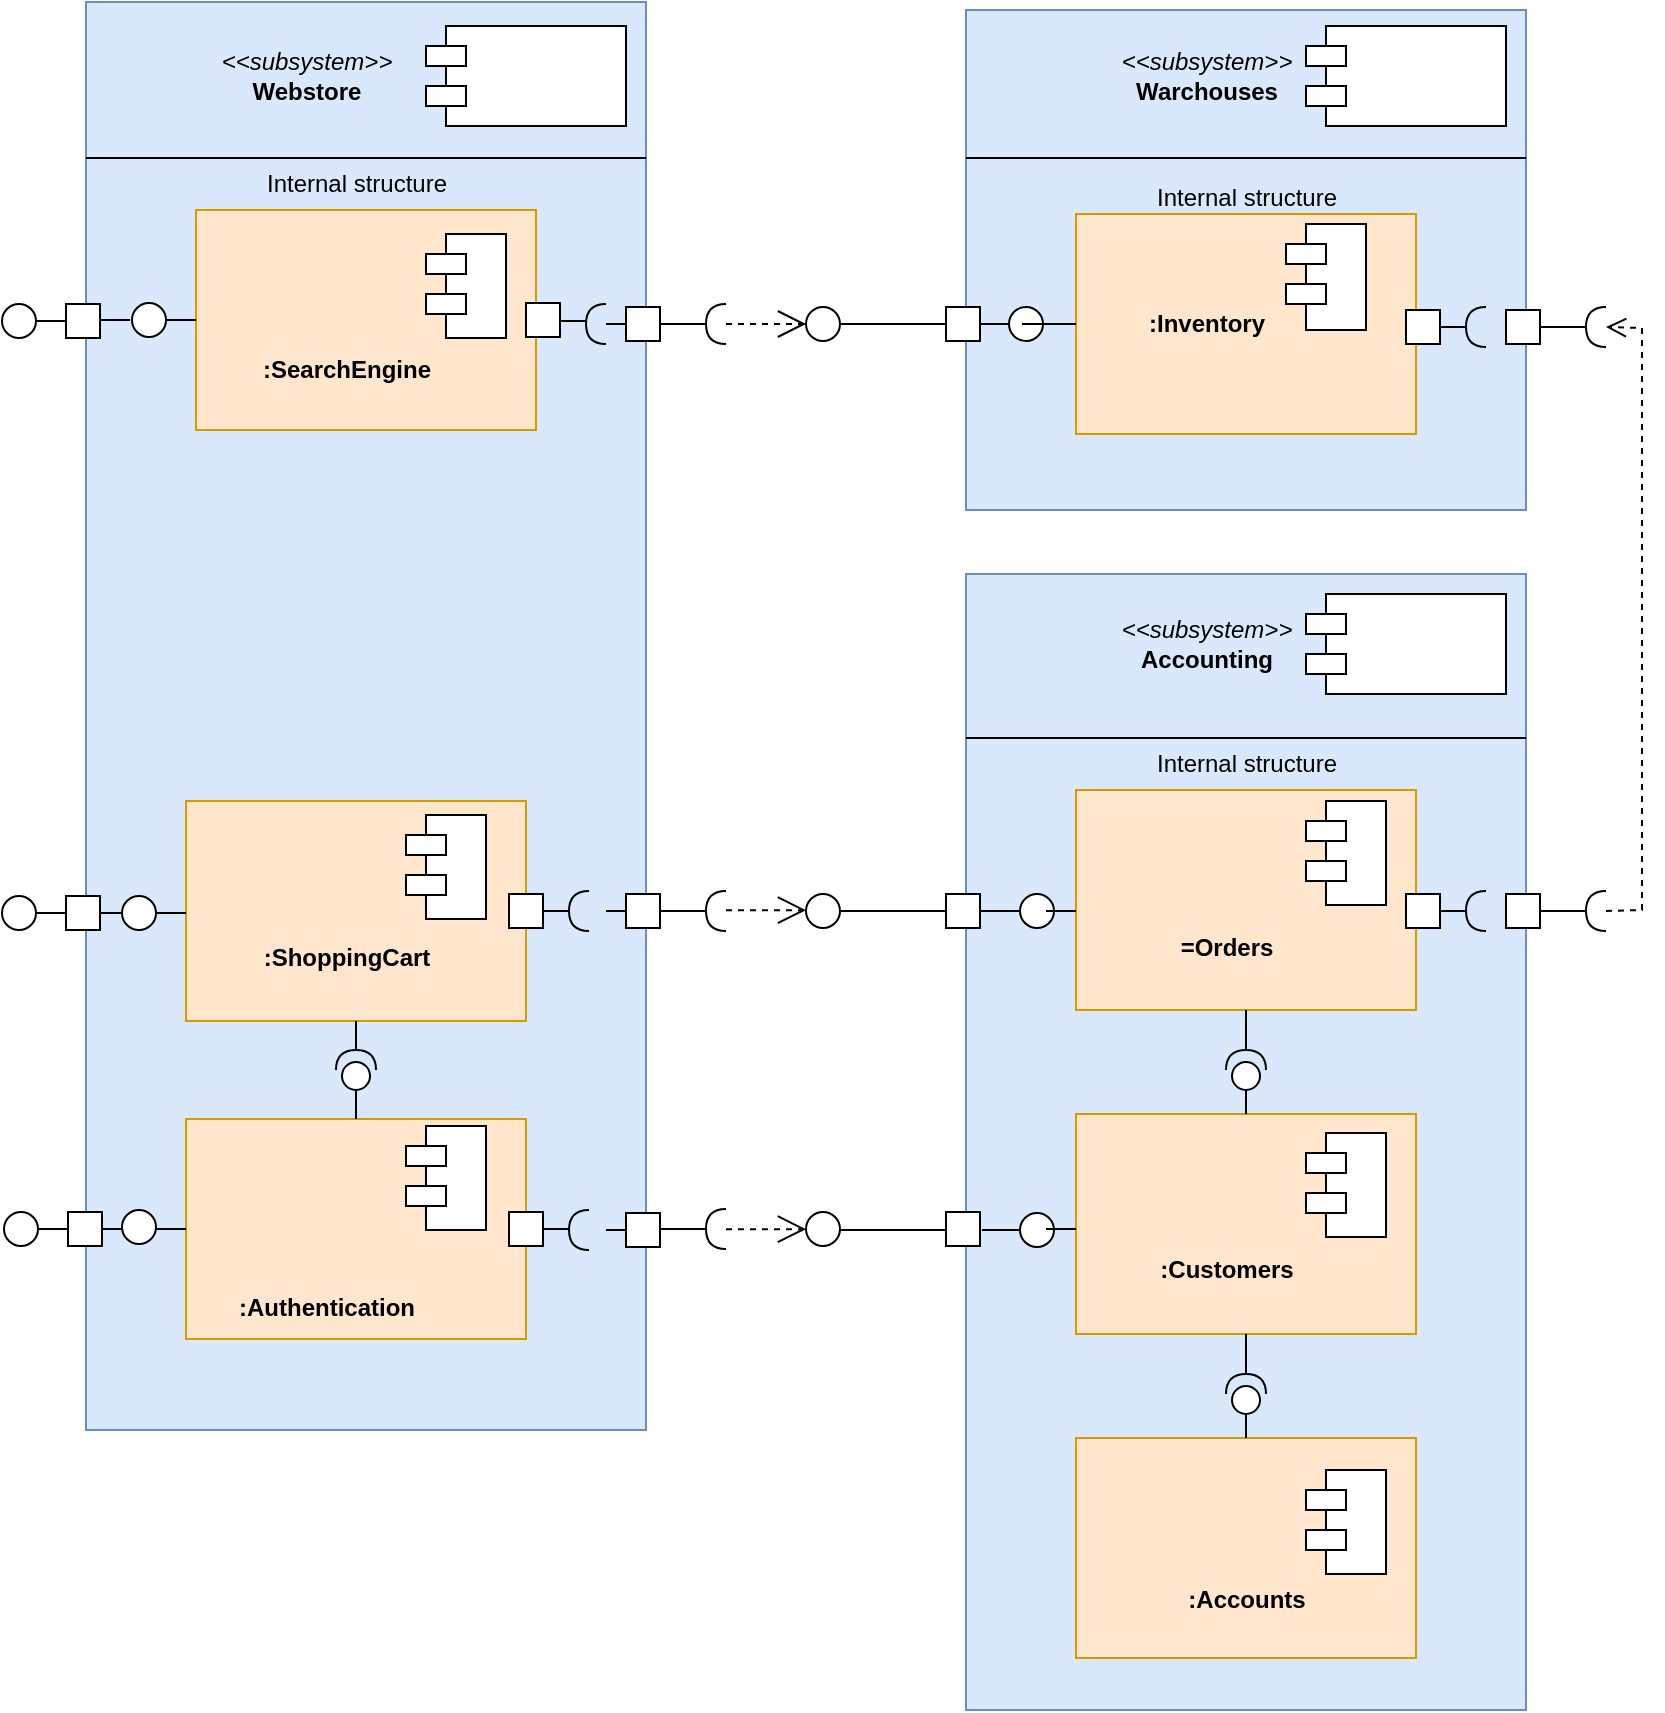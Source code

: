<mxfile version="26.0.2">
  <diagram id="C5RBs43oDa-KdzZeNtuy" name="Page-1">
    <mxGraphModel dx="926" dy="533" grid="1" gridSize="10" guides="1" tooltips="1" connect="1" arrows="1" fold="1" page="1" pageScale="1" pageWidth="827" pageHeight="1169" math="0" shadow="0">
      <root>
        <mxCell id="WIyWlLk6GJQsqaUBKTNV-0" />
        <mxCell id="WIyWlLk6GJQsqaUBKTNV-1" parent="WIyWlLk6GJQsqaUBKTNV-0" />
        <mxCell id="UpRyoZh2Ys5VnTggwkEB-32" value="" style="html=1;whiteSpace=wrap;fillColor=#dae8fc;strokeColor=#6c8ebf;" vertex="1" parent="WIyWlLk6GJQsqaUBKTNV-1">
          <mxGeometry x="42" width="280" height="714" as="geometry" />
        </mxCell>
        <mxCell id="UpRyoZh2Ys5VnTggwkEB-48" value="&lt;i style=&quot;font-weight: 400; text-wrap-mode: wrap;&quot;&gt;&amp;lt;&amp;lt;subsystem&amp;gt;&amp;gt;&lt;/i&gt;&lt;br style=&quot;font-weight: 400; text-wrap-mode: wrap;&quot;&gt;&lt;b style=&quot;text-wrap-mode: wrap;&quot;&gt;Webstore&lt;/b&gt;" style="text;align=center;fontStyle=1;verticalAlign=middle;spacingLeft=3;spacingRight=3;strokeColor=none;rotatable=0;points=[[0,0.5],[1,0.5]];portConstraint=eastwest;html=1;" vertex="1" parent="WIyWlLk6GJQsqaUBKTNV-1">
          <mxGeometry x="112" y="24" width="80" height="26" as="geometry" />
        </mxCell>
        <mxCell id="UpRyoZh2Ys5VnTggwkEB-49" value="" style="shape=module;align=left;spacingLeft=20;align=center;verticalAlign=top;whiteSpace=wrap;html=1;" vertex="1" parent="WIyWlLk6GJQsqaUBKTNV-1">
          <mxGeometry x="212" y="12" width="100" height="50" as="geometry" />
        </mxCell>
        <mxCell id="UpRyoZh2Ys5VnTggwkEB-50" value="" style="html=1;whiteSpace=wrap;fillColor=#dae8fc;strokeColor=#6c8ebf;" vertex="1" parent="WIyWlLk6GJQsqaUBKTNV-1">
          <mxGeometry x="482" y="4" width="280" height="250" as="geometry" />
        </mxCell>
        <mxCell id="UpRyoZh2Ys5VnTggwkEB-51" value="&lt;i style=&quot;font-weight: 400; text-wrap-mode: wrap;&quot;&gt;&amp;lt;&amp;lt;subsystem&amp;gt;&amp;gt;&lt;/i&gt;&lt;br style=&quot;font-weight: 400; text-wrap-mode: wrap;&quot;&gt;&lt;b style=&quot;text-wrap-mode: wrap;&quot;&gt;W&lt;/b&gt;&lt;span style=&quot;text-wrap-mode: wrap;&quot;&gt;archouses&lt;/span&gt;" style="text;align=center;fontStyle=1;verticalAlign=middle;spacingLeft=3;spacingRight=3;strokeColor=none;rotatable=0;points=[[0,0.5],[1,0.5]];portConstraint=eastwest;html=1;" vertex="1" parent="WIyWlLk6GJQsqaUBKTNV-1">
          <mxGeometry x="562" y="24" width="80" height="26" as="geometry" />
        </mxCell>
        <mxCell id="UpRyoZh2Ys5VnTggwkEB-52" value="" style="shape=module;align=left;spacingLeft=20;align=center;verticalAlign=top;whiteSpace=wrap;html=1;" vertex="1" parent="WIyWlLk6GJQsqaUBKTNV-1">
          <mxGeometry x="652" y="12" width="100" height="50" as="geometry" />
        </mxCell>
        <mxCell id="UpRyoZh2Ys5VnTggwkEB-54" value="" style="html=1;whiteSpace=wrap;fillColor=#ffe6cc;strokeColor=#d79b00;" vertex="1" parent="WIyWlLk6GJQsqaUBKTNV-1">
          <mxGeometry x="537" y="106" width="170" height="110" as="geometry" />
        </mxCell>
        <mxCell id="UpRyoZh2Ys5VnTggwkEB-55" value="&lt;span style=&quot;text-wrap-mode: wrap;&quot;&gt;:Inventory&lt;/span&gt;" style="text;align=center;fontStyle=1;verticalAlign=middle;spacingLeft=3;spacingRight=3;strokeColor=none;rotatable=0;points=[[0,0.5],[1,0.5]];portConstraint=eastwest;html=1;" vertex="1" parent="WIyWlLk6GJQsqaUBKTNV-1">
          <mxGeometry x="562" y="148" width="80" height="26" as="geometry" />
        </mxCell>
        <mxCell id="UpRyoZh2Ys5VnTggwkEB-56" value="" style="shape=module;align=left;spacingLeft=20;align=center;verticalAlign=top;whiteSpace=wrap;html=1;" vertex="1" parent="WIyWlLk6GJQsqaUBKTNV-1">
          <mxGeometry x="642" y="111" width="40" height="53" as="geometry" />
        </mxCell>
        <mxCell id="UpRyoZh2Ys5VnTggwkEB-57" value="" style="html=1;whiteSpace=wrap;fillColor=#dae8fc;strokeColor=#6c8ebf;" vertex="1" parent="WIyWlLk6GJQsqaUBKTNV-1">
          <mxGeometry x="482" y="286" width="280" height="568" as="geometry" />
        </mxCell>
        <mxCell id="UpRyoZh2Ys5VnTggwkEB-58" value="&lt;i style=&quot;font-weight: 400; text-wrap-mode: wrap;&quot;&gt;&amp;lt;&amp;lt;subsystem&amp;gt;&amp;gt;&lt;/i&gt;&lt;br style=&quot;font-weight: 400; text-wrap-mode: wrap;&quot;&gt;&lt;span style=&quot;text-wrap-mode: wrap;&quot;&gt;Accounting&lt;/span&gt;" style="text;align=center;fontStyle=1;verticalAlign=middle;spacingLeft=3;spacingRight=3;strokeColor=none;rotatable=0;points=[[0,0.5],[1,0.5]];portConstraint=eastwest;html=1;" vertex="1" parent="WIyWlLk6GJQsqaUBKTNV-1">
          <mxGeometry x="562" y="308" width="80" height="26" as="geometry" />
        </mxCell>
        <mxCell id="UpRyoZh2Ys5VnTggwkEB-59" value="" style="shape=module;align=left;spacingLeft=20;align=center;verticalAlign=top;whiteSpace=wrap;html=1;" vertex="1" parent="WIyWlLk6GJQsqaUBKTNV-1">
          <mxGeometry x="652" y="296" width="100" height="50" as="geometry" />
        </mxCell>
        <mxCell id="UpRyoZh2Ys5VnTggwkEB-60" value="" style="html=1;whiteSpace=wrap;fillColor=#ffe6cc;strokeColor=#d79b00;" vertex="1" parent="WIyWlLk6GJQsqaUBKTNV-1">
          <mxGeometry x="537" y="394" width="170" height="110" as="geometry" />
        </mxCell>
        <mxCell id="UpRyoZh2Ys5VnTggwkEB-61" value="&lt;span style=&quot;text-wrap-mode: wrap;&quot;&gt;=Orders&lt;/span&gt;" style="text;align=center;fontStyle=1;verticalAlign=middle;spacingLeft=3;spacingRight=3;strokeColor=none;rotatable=0;points=[[0,0.5],[1,0.5]];portConstraint=eastwest;html=1;" vertex="1" parent="WIyWlLk6GJQsqaUBKTNV-1">
          <mxGeometry x="572" y="459.5" width="80" height="26" as="geometry" />
        </mxCell>
        <mxCell id="UpRyoZh2Ys5VnTggwkEB-62" value="" style="shape=module;align=left;spacingLeft=20;align=center;verticalAlign=top;whiteSpace=wrap;html=1;" vertex="1" parent="WIyWlLk6GJQsqaUBKTNV-1">
          <mxGeometry x="652" y="399.5" width="40" height="52" as="geometry" />
        </mxCell>
        <mxCell id="UpRyoZh2Ys5VnTggwkEB-64" value="" style="html=1;whiteSpace=wrap;fillColor=#ffe6cc;strokeColor=#d79b00;" vertex="1" parent="WIyWlLk6GJQsqaUBKTNV-1">
          <mxGeometry x="537" y="556" width="170" height="110" as="geometry" />
        </mxCell>
        <mxCell id="UpRyoZh2Ys5VnTggwkEB-65" value="" style="shape=module;align=left;spacingLeft=20;align=center;verticalAlign=top;whiteSpace=wrap;html=1;" vertex="1" parent="WIyWlLk6GJQsqaUBKTNV-1">
          <mxGeometry x="652" y="565.5" width="40" height="52" as="geometry" />
        </mxCell>
        <mxCell id="UpRyoZh2Ys5VnTggwkEB-66" value="&lt;span style=&quot;text-wrap-mode: wrap;&quot;&gt;:Customers&lt;/span&gt;" style="text;align=center;fontStyle=1;verticalAlign=middle;spacingLeft=3;spacingRight=3;strokeColor=none;rotatable=0;points=[[0,0.5],[1,0.5]];portConstraint=eastwest;html=1;" vertex="1" parent="WIyWlLk6GJQsqaUBKTNV-1">
          <mxGeometry x="572" y="621" width="80" height="26" as="geometry" />
        </mxCell>
        <mxCell id="UpRyoZh2Ys5VnTggwkEB-67" value="" style="html=1;whiteSpace=wrap;fillColor=#ffe6cc;strokeColor=#d79b00;" vertex="1" parent="WIyWlLk6GJQsqaUBKTNV-1">
          <mxGeometry x="537" y="718" width="170" height="110" as="geometry" />
        </mxCell>
        <mxCell id="UpRyoZh2Ys5VnTggwkEB-68" value="" style="shape=module;align=left;spacingLeft=20;align=center;verticalAlign=top;whiteSpace=wrap;html=1;" vertex="1" parent="WIyWlLk6GJQsqaUBKTNV-1">
          <mxGeometry x="652" y="734" width="40" height="52" as="geometry" />
        </mxCell>
        <mxCell id="UpRyoZh2Ys5VnTggwkEB-69" value="&lt;span style=&quot;text-wrap-mode: wrap;&quot;&gt;:Accounts&lt;/span&gt;" style="text;align=center;fontStyle=1;verticalAlign=middle;spacingLeft=3;spacingRight=3;strokeColor=none;rotatable=0;points=[[0,0.5],[1,0.5]];portConstraint=eastwest;html=1;" vertex="1" parent="WIyWlLk6GJQsqaUBKTNV-1">
          <mxGeometry x="582" y="786" width="80" height="26" as="geometry" />
        </mxCell>
        <mxCell id="UpRyoZh2Ys5VnTggwkEB-70" value="" style="html=1;whiteSpace=wrap;fillColor=#ffe6cc;strokeColor=#d79b00;" vertex="1" parent="WIyWlLk6GJQsqaUBKTNV-1">
          <mxGeometry x="97" y="104" width="170" height="110" as="geometry" />
        </mxCell>
        <mxCell id="UpRyoZh2Ys5VnTggwkEB-71" value="" style="shape=module;align=left;spacingLeft=20;align=center;verticalAlign=top;whiteSpace=wrap;html=1;" vertex="1" parent="WIyWlLk6GJQsqaUBKTNV-1">
          <mxGeometry x="212" y="116" width="40" height="52" as="geometry" />
        </mxCell>
        <mxCell id="UpRyoZh2Ys5VnTggwkEB-72" value="&lt;span style=&quot;text-wrap-mode: wrap;&quot;&gt;:SearchEngine&lt;/span&gt;" style="text;align=center;fontStyle=1;verticalAlign=middle;spacingLeft=3;spacingRight=3;strokeColor=none;rotatable=0;points=[[0,0.5],[1,0.5]];portConstraint=eastwest;html=1;" vertex="1" parent="WIyWlLk6GJQsqaUBKTNV-1">
          <mxGeometry x="132" y="171" width="80" height="26" as="geometry" />
        </mxCell>
        <mxCell id="UpRyoZh2Ys5VnTggwkEB-73" value="" style="html=1;whiteSpace=wrap;fillColor=#ffe6cc;strokeColor=#d79b00;" vertex="1" parent="WIyWlLk6GJQsqaUBKTNV-1">
          <mxGeometry x="92" y="399.5" width="170" height="110" as="geometry" />
        </mxCell>
        <mxCell id="UpRyoZh2Ys5VnTggwkEB-74" value="" style="html=1;whiteSpace=wrap;fillColor=#ffe6cc;strokeColor=#d79b00;" vertex="1" parent="WIyWlLk6GJQsqaUBKTNV-1">
          <mxGeometry x="92" y="558.5" width="170" height="110" as="geometry" />
        </mxCell>
        <mxCell id="UpRyoZh2Ys5VnTggwkEB-75" value="" style="shape=module;align=left;spacingLeft=20;align=center;verticalAlign=top;whiteSpace=wrap;html=1;" vertex="1" parent="WIyWlLk6GJQsqaUBKTNV-1">
          <mxGeometry x="202" y="406.5" width="40" height="52" as="geometry" />
        </mxCell>
        <mxCell id="UpRyoZh2Ys5VnTggwkEB-76" value="" style="shape=module;align=left;spacingLeft=20;align=center;verticalAlign=top;whiteSpace=wrap;html=1;" vertex="1" parent="WIyWlLk6GJQsqaUBKTNV-1">
          <mxGeometry x="202" y="562" width="40" height="52" as="geometry" />
        </mxCell>
        <mxCell id="UpRyoZh2Ys5VnTggwkEB-77" value="&lt;span style=&quot;text-wrap-mode: wrap;&quot;&gt;:ShoppingCart&lt;/span&gt;" style="text;align=center;fontStyle=1;verticalAlign=middle;spacingLeft=3;spacingRight=3;strokeColor=none;rotatable=0;points=[[0,0.5],[1,0.5]];portConstraint=eastwest;html=1;" vertex="1" parent="WIyWlLk6GJQsqaUBKTNV-1">
          <mxGeometry x="132" y="464.5" width="80" height="26" as="geometry" />
        </mxCell>
        <mxCell id="UpRyoZh2Ys5VnTggwkEB-78" value="&lt;span style=&quot;text-wrap-mode: wrap;&quot;&gt;:Authentication&lt;/span&gt;" style="text;align=center;fontStyle=1;verticalAlign=middle;spacingLeft=3;spacingRight=3;strokeColor=none;rotatable=0;points=[[0,0.5],[1,0.5]];portConstraint=eastwest;html=1;" vertex="1" parent="WIyWlLk6GJQsqaUBKTNV-1">
          <mxGeometry x="122" y="640" width="80" height="26" as="geometry" />
        </mxCell>
        <mxCell id="UpRyoZh2Ys5VnTggwkEB-79" value="" style="line;strokeWidth=1;fillColor=none;align=left;verticalAlign=middle;spacingTop=-1;spacingLeft=3;spacingRight=3;rotatable=0;labelPosition=right;points=[];portConstraint=eastwest;strokeColor=inherit;" vertex="1" parent="WIyWlLk6GJQsqaUBKTNV-1">
          <mxGeometry x="42" y="74" width="280" height="8" as="geometry" />
        </mxCell>
        <mxCell id="UpRyoZh2Ys5VnTggwkEB-86" value="" style="line;strokeWidth=1;fillColor=none;align=left;verticalAlign=middle;spacingTop=-1;spacingLeft=3;spacingRight=3;rotatable=0;labelPosition=right;points=[];portConstraint=eastwest;strokeColor=inherit;" vertex="1" parent="WIyWlLk6GJQsqaUBKTNV-1">
          <mxGeometry x="82" y="155" width="15" height="8" as="geometry" />
        </mxCell>
        <mxCell id="UpRyoZh2Ys5VnTggwkEB-87" value="" style="ellipse;whiteSpace=wrap;html=1;aspect=fixed;" vertex="1" parent="WIyWlLk6GJQsqaUBKTNV-1">
          <mxGeometry x="65" y="150.5" width="17" height="17" as="geometry" />
        </mxCell>
        <mxCell id="UpRyoZh2Ys5VnTggwkEB-88" value="" style="whiteSpace=wrap;html=1;aspect=fixed;" vertex="1" parent="WIyWlLk6GJQsqaUBKTNV-1">
          <mxGeometry x="32" y="151" width="17" height="17" as="geometry" />
        </mxCell>
        <mxCell id="UpRyoZh2Ys5VnTggwkEB-89" value="" style="line;strokeWidth=1;fillColor=none;align=left;verticalAlign=middle;spacingTop=-1;spacingLeft=3;spacingRight=3;rotatable=0;labelPosition=right;points=[];portConstraint=eastwest;strokeColor=inherit;" vertex="1" parent="WIyWlLk6GJQsqaUBKTNV-1">
          <mxGeometry x="49" y="155" width="15" height="8" as="geometry" />
        </mxCell>
        <mxCell id="UpRyoZh2Ys5VnTggwkEB-90" value="" style="line;strokeWidth=1;fillColor=none;align=left;verticalAlign=middle;spacingTop=-1;spacingLeft=3;spacingRight=3;rotatable=0;labelPosition=right;points=[];portConstraint=eastwest;strokeColor=inherit;" vertex="1" parent="WIyWlLk6GJQsqaUBKTNV-1">
          <mxGeometry x="17" y="155.5" width="15" height="8" as="geometry" />
        </mxCell>
        <mxCell id="UpRyoZh2Ys5VnTggwkEB-91" value="" style="ellipse;whiteSpace=wrap;html=1;aspect=fixed;" vertex="1" parent="WIyWlLk6GJQsqaUBKTNV-1">
          <mxGeometry y="151" width="17" height="17" as="geometry" />
        </mxCell>
        <mxCell id="UpRyoZh2Ys5VnTggwkEB-100" value="" style="ellipse;whiteSpace=wrap;html=1;aspect=fixed;" vertex="1" parent="WIyWlLk6GJQsqaUBKTNV-1">
          <mxGeometry x="60" y="447" width="17" height="17" as="geometry" />
        </mxCell>
        <mxCell id="UpRyoZh2Ys5VnTggwkEB-101" value="" style="line;strokeWidth=1;fillColor=none;align=left;verticalAlign=middle;spacingTop=-1;spacingLeft=3;spacingRight=3;rotatable=0;labelPosition=right;points=[];portConstraint=eastwest;strokeColor=inherit;" vertex="1" parent="WIyWlLk6GJQsqaUBKTNV-1">
          <mxGeometry x="77" y="451.5" width="15" height="8" as="geometry" />
        </mxCell>
        <mxCell id="UpRyoZh2Ys5VnTggwkEB-102" value="" style="line;strokeWidth=1;fillColor=none;align=left;verticalAlign=middle;spacingTop=-1;spacingLeft=3;spacingRight=3;rotatable=0;labelPosition=right;points=[];portConstraint=eastwest;strokeColor=inherit;" vertex="1" parent="WIyWlLk6GJQsqaUBKTNV-1">
          <mxGeometry x="45" y="451.5" width="15" height="8" as="geometry" />
        </mxCell>
        <mxCell id="UpRyoZh2Ys5VnTggwkEB-103" value="" style="whiteSpace=wrap;html=1;aspect=fixed;" vertex="1" parent="WIyWlLk6GJQsqaUBKTNV-1">
          <mxGeometry x="32" y="447" width="17" height="17" as="geometry" />
        </mxCell>
        <mxCell id="UpRyoZh2Ys5VnTggwkEB-104" value="" style="line;strokeWidth=1;fillColor=none;align=left;verticalAlign=middle;spacingTop=-1;spacingLeft=3;spacingRight=3;rotatable=0;labelPosition=right;points=[];portConstraint=eastwest;strokeColor=inherit;" vertex="1" parent="WIyWlLk6GJQsqaUBKTNV-1">
          <mxGeometry x="17" y="451.5" width="15" height="8" as="geometry" />
        </mxCell>
        <mxCell id="UpRyoZh2Ys5VnTggwkEB-105" value="" style="ellipse;whiteSpace=wrap;html=1;aspect=fixed;" vertex="1" parent="WIyWlLk6GJQsqaUBKTNV-1">
          <mxGeometry y="447" width="17" height="17" as="geometry" />
        </mxCell>
        <mxCell id="UpRyoZh2Ys5VnTggwkEB-106" value="" style="line;strokeWidth=1;fillColor=none;align=left;verticalAlign=middle;spacingTop=-1;spacingLeft=3;spacingRight=3;rotatable=0;labelPosition=right;points=[];portConstraint=eastwest;strokeColor=inherit;" vertex="1" parent="WIyWlLk6GJQsqaUBKTNV-1">
          <mxGeometry x="279" y="155.5" width="13" height="8" as="geometry" />
        </mxCell>
        <mxCell id="UpRyoZh2Ys5VnTggwkEB-107" value="" style="whiteSpace=wrap;html=1;aspect=fixed;" vertex="1" parent="WIyWlLk6GJQsqaUBKTNV-1">
          <mxGeometry x="262" y="150.5" width="17" height="17" as="geometry" />
        </mxCell>
        <mxCell id="UpRyoZh2Ys5VnTggwkEB-108" value="" style="shape=requiredInterface;html=1;verticalLabelPosition=bottom;sketch=0;rotation=-180;" vertex="1" parent="WIyWlLk6GJQsqaUBKTNV-1">
          <mxGeometry x="292" y="151" width="10" height="20" as="geometry" />
        </mxCell>
        <mxCell id="UpRyoZh2Ys5VnTggwkEB-109" value="" style="whiteSpace=wrap;html=1;aspect=fixed;" vertex="1" parent="WIyWlLk6GJQsqaUBKTNV-1">
          <mxGeometry x="312" y="152.5" width="17" height="17" as="geometry" />
        </mxCell>
        <mxCell id="UpRyoZh2Ys5VnTggwkEB-110" value="" style="line;strokeWidth=1;fillColor=none;align=left;verticalAlign=middle;spacingTop=-1;spacingLeft=3;spacingRight=3;rotatable=0;labelPosition=right;points=[];portConstraint=eastwest;strokeColor=inherit;" vertex="1" parent="WIyWlLk6GJQsqaUBKTNV-1">
          <mxGeometry x="329" y="157" width="23" height="8" as="geometry" />
        </mxCell>
        <mxCell id="UpRyoZh2Ys5VnTggwkEB-111" value="" style="line;strokeWidth=1;fillColor=none;align=left;verticalAlign=middle;spacingTop=-1;spacingLeft=3;spacingRight=3;rotatable=0;labelPosition=right;points=[];portConstraint=eastwest;strokeColor=inherit;" vertex="1" parent="WIyWlLk6GJQsqaUBKTNV-1">
          <mxGeometry x="302" y="157" width="10" height="8" as="geometry" />
        </mxCell>
        <mxCell id="UpRyoZh2Ys5VnTggwkEB-112" value="" style="shape=requiredInterface;html=1;verticalLabelPosition=bottom;sketch=0;rotation=-180;" vertex="1" parent="WIyWlLk6GJQsqaUBKTNV-1">
          <mxGeometry x="352" y="151" width="10" height="20" as="geometry" />
        </mxCell>
        <mxCell id="UpRyoZh2Ys5VnTggwkEB-113" value="" style="endArrow=open;endSize=12;dashed=1;html=1;rounded=0;exitX=0;exitY=0.5;exitDx=0;exitDy=0;exitPerimeter=0;" edge="1" parent="WIyWlLk6GJQsqaUBKTNV-1" source="UpRyoZh2Ys5VnTggwkEB-112">
          <mxGeometry width="160" relative="1" as="geometry">
            <mxPoint x="372" y="161" as="sourcePoint" />
            <mxPoint x="402" y="161" as="targetPoint" />
          </mxGeometry>
        </mxCell>
        <mxCell id="UpRyoZh2Ys5VnTggwkEB-114" value="" style="ellipse;whiteSpace=wrap;html=1;aspect=fixed;" vertex="1" parent="WIyWlLk6GJQsqaUBKTNV-1">
          <mxGeometry x="402" y="152.5" width="17" height="17" as="geometry" />
        </mxCell>
        <mxCell id="UpRyoZh2Ys5VnTggwkEB-115" value="" style="whiteSpace=wrap;html=1;aspect=fixed;" vertex="1" parent="WIyWlLk6GJQsqaUBKTNV-1">
          <mxGeometry x="472" y="152.5" width="17" height="17" as="geometry" />
        </mxCell>
        <mxCell id="UpRyoZh2Ys5VnTggwkEB-116" value="" style="line;strokeWidth=1;fillColor=none;align=left;verticalAlign=middle;spacingTop=-1;spacingLeft=3;spacingRight=3;rotatable=0;labelPosition=right;points=[];portConstraint=eastwest;strokeColor=inherit;" vertex="1" parent="WIyWlLk6GJQsqaUBKTNV-1">
          <mxGeometry x="419" y="157" width="53" height="8" as="geometry" />
        </mxCell>
        <mxCell id="UpRyoZh2Ys5VnTggwkEB-117" value="" style="line;strokeWidth=1;fillColor=none;align=left;verticalAlign=middle;spacingTop=-1;spacingLeft=3;spacingRight=3;rotatable=0;labelPosition=right;points=[];portConstraint=eastwest;strokeColor=inherit;" vertex="1" parent="WIyWlLk6GJQsqaUBKTNV-1">
          <mxGeometry x="489" y="157" width="20" height="8" as="geometry" />
        </mxCell>
        <mxCell id="UpRyoZh2Ys5VnTggwkEB-118" value="" style="ellipse;whiteSpace=wrap;html=1;aspect=fixed;" vertex="1" parent="WIyWlLk6GJQsqaUBKTNV-1">
          <mxGeometry x="503.5" y="152.5" width="17" height="17" as="geometry" />
        </mxCell>
        <mxCell id="UpRyoZh2Ys5VnTggwkEB-121" value="" style="whiteSpace=wrap;html=1;aspect=fixed;" vertex="1" parent="WIyWlLk6GJQsqaUBKTNV-1">
          <mxGeometry x="702" y="154" width="17" height="17" as="geometry" />
        </mxCell>
        <mxCell id="UpRyoZh2Ys5VnTggwkEB-123" value="" style="line;strokeWidth=1;fillColor=none;align=left;verticalAlign=middle;spacingTop=-1;spacingLeft=3;spacingRight=3;rotatable=0;labelPosition=right;points=[];portConstraint=eastwest;strokeColor=inherit;" vertex="1" parent="WIyWlLk6GJQsqaUBKTNV-1">
          <mxGeometry x="719" y="158.5" width="13" height="8" as="geometry" />
        </mxCell>
        <mxCell id="UpRyoZh2Ys5VnTggwkEB-124" value="" style="shape=requiredInterface;html=1;verticalLabelPosition=bottom;sketch=0;rotation=-180;" vertex="1" parent="WIyWlLk6GJQsqaUBKTNV-1">
          <mxGeometry x="732" y="152.5" width="10" height="20" as="geometry" />
        </mxCell>
        <mxCell id="UpRyoZh2Ys5VnTggwkEB-125" value="" style="whiteSpace=wrap;html=1;aspect=fixed;" vertex="1" parent="WIyWlLk6GJQsqaUBKTNV-1">
          <mxGeometry x="752" y="154" width="17" height="17" as="geometry" />
        </mxCell>
        <mxCell id="UpRyoZh2Ys5VnTggwkEB-126" value="" style="line;strokeWidth=1;fillColor=none;align=left;verticalAlign=middle;spacingTop=-1;spacingLeft=3;spacingRight=3;rotatable=0;labelPosition=right;points=[];portConstraint=eastwest;strokeColor=inherit;" vertex="1" parent="WIyWlLk6GJQsqaUBKTNV-1">
          <mxGeometry x="769" y="158.5" width="23" height="8" as="geometry" />
        </mxCell>
        <mxCell id="UpRyoZh2Ys5VnTggwkEB-127" value="" style="shape=requiredInterface;html=1;verticalLabelPosition=bottom;sketch=0;rotation=-180;" vertex="1" parent="WIyWlLk6GJQsqaUBKTNV-1">
          <mxGeometry x="792" y="152.5" width="10" height="20" as="geometry" />
        </mxCell>
        <mxCell id="UpRyoZh2Ys5VnTggwkEB-128" value="" style="line;strokeWidth=1;fillColor=none;align=left;verticalAlign=middle;spacingTop=-1;spacingLeft=3;spacingRight=3;rotatable=0;labelPosition=right;points=[];portConstraint=eastwest;strokeColor=inherit;" vertex="1" parent="WIyWlLk6GJQsqaUBKTNV-1">
          <mxGeometry x="482" y="74" width="280" height="8" as="geometry" />
        </mxCell>
        <mxCell id="UpRyoZh2Ys5VnTggwkEB-129" value="" style="line;strokeWidth=1;fillColor=none;align=left;verticalAlign=middle;spacingTop=-1;spacingLeft=3;spacingRight=3;rotatable=0;labelPosition=right;points=[];portConstraint=eastwest;strokeColor=inherit;" vertex="1" parent="WIyWlLk6GJQsqaUBKTNV-1">
          <mxGeometry x="482" y="364" width="280" height="8" as="geometry" />
        </mxCell>
        <mxCell id="UpRyoZh2Ys5VnTggwkEB-130" value="" style="whiteSpace=wrap;html=1;aspect=fixed;" vertex="1" parent="WIyWlLk6GJQsqaUBKTNV-1">
          <mxGeometry x="253.5" y="446" width="17" height="17" as="geometry" />
        </mxCell>
        <mxCell id="UpRyoZh2Ys5VnTggwkEB-131" value="" style="line;strokeWidth=1;fillColor=none;align=left;verticalAlign=middle;spacingTop=-1;spacingLeft=3;spacingRight=3;rotatable=0;labelPosition=right;points=[];portConstraint=eastwest;strokeColor=inherit;" vertex="1" parent="WIyWlLk6GJQsqaUBKTNV-1">
          <mxGeometry x="270.5" y="450.5" width="13" height="8" as="geometry" />
        </mxCell>
        <mxCell id="UpRyoZh2Ys5VnTggwkEB-132" value="" style="shape=requiredInterface;html=1;verticalLabelPosition=bottom;sketch=0;rotation=-180;" vertex="1" parent="WIyWlLk6GJQsqaUBKTNV-1">
          <mxGeometry x="283.5" y="444.5" width="10" height="20" as="geometry" />
        </mxCell>
        <mxCell id="UpRyoZh2Ys5VnTggwkEB-133" value="" style="whiteSpace=wrap;html=1;aspect=fixed;" vertex="1" parent="WIyWlLk6GJQsqaUBKTNV-1">
          <mxGeometry x="312" y="446" width="17" height="17" as="geometry" />
        </mxCell>
        <mxCell id="UpRyoZh2Ys5VnTggwkEB-134" value="" style="line;strokeWidth=1;fillColor=none;align=left;verticalAlign=middle;spacingTop=-1;spacingLeft=3;spacingRight=3;rotatable=0;labelPosition=right;points=[];portConstraint=eastwest;strokeColor=inherit;" vertex="1" parent="WIyWlLk6GJQsqaUBKTNV-1">
          <mxGeometry x="302" y="450.5" width="10" height="8" as="geometry" />
        </mxCell>
        <mxCell id="UpRyoZh2Ys5VnTggwkEB-135" value="" style="line;strokeWidth=1;fillColor=none;align=left;verticalAlign=middle;spacingTop=-1;spacingLeft=3;spacingRight=3;rotatable=0;labelPosition=right;points=[];portConstraint=eastwest;strokeColor=inherit;" vertex="1" parent="WIyWlLk6GJQsqaUBKTNV-1">
          <mxGeometry x="329" y="450.5" width="23" height="8" as="geometry" />
        </mxCell>
        <mxCell id="UpRyoZh2Ys5VnTggwkEB-136" value="" style="shape=requiredInterface;html=1;verticalLabelPosition=bottom;sketch=0;rotation=-180;" vertex="1" parent="WIyWlLk6GJQsqaUBKTNV-1">
          <mxGeometry x="352" y="444.5" width="10" height="20" as="geometry" />
        </mxCell>
        <mxCell id="UpRyoZh2Ys5VnTggwkEB-137" value="" style="endArrow=open;endSize=12;dashed=1;html=1;rounded=0;exitX=0;exitY=0.5;exitDx=0;exitDy=0;exitPerimeter=0;" edge="1" parent="WIyWlLk6GJQsqaUBKTNV-1">
          <mxGeometry width="160" relative="1" as="geometry">
            <mxPoint x="362" y="454.08" as="sourcePoint" />
            <mxPoint x="402" y="454.08" as="targetPoint" />
          </mxGeometry>
        </mxCell>
        <mxCell id="UpRyoZh2Ys5VnTggwkEB-138" value="" style="ellipse;whiteSpace=wrap;html=1;aspect=fixed;" vertex="1" parent="WIyWlLk6GJQsqaUBKTNV-1">
          <mxGeometry x="402" y="446" width="17" height="17" as="geometry" />
        </mxCell>
        <mxCell id="UpRyoZh2Ys5VnTggwkEB-139" value="" style="whiteSpace=wrap;html=1;aspect=fixed;" vertex="1" parent="WIyWlLk6GJQsqaUBKTNV-1">
          <mxGeometry x="472" y="446" width="17" height="17" as="geometry" />
        </mxCell>
        <mxCell id="UpRyoZh2Ys5VnTggwkEB-140" value="" style="line;strokeWidth=1;fillColor=none;align=left;verticalAlign=middle;spacingTop=-1;spacingLeft=3;spacingRight=3;rotatable=0;labelPosition=right;points=[];portConstraint=eastwest;strokeColor=inherit;" vertex="1" parent="WIyWlLk6GJQsqaUBKTNV-1">
          <mxGeometry x="419" y="450.5" width="53" height="8" as="geometry" />
        </mxCell>
        <mxCell id="UpRyoZh2Ys5VnTggwkEB-141" value="" style="line;strokeWidth=1;fillColor=none;align=left;verticalAlign=middle;spacingTop=-1;spacingLeft=3;spacingRight=3;rotatable=0;labelPosition=right;points=[];portConstraint=eastwest;strokeColor=inherit;" vertex="1" parent="WIyWlLk6GJQsqaUBKTNV-1">
          <mxGeometry x="489" y="450.5" width="20" height="8" as="geometry" />
        </mxCell>
        <mxCell id="UpRyoZh2Ys5VnTggwkEB-142" value="" style="ellipse;whiteSpace=wrap;html=1;aspect=fixed;" vertex="1" parent="WIyWlLk6GJQsqaUBKTNV-1">
          <mxGeometry x="509" y="446" width="17" height="17" as="geometry" />
        </mxCell>
        <mxCell id="UpRyoZh2Ys5VnTggwkEB-147" value="" style="line;strokeWidth=1;fillColor=none;align=left;verticalAlign=middle;spacingTop=-1;spacingLeft=3;spacingRight=3;rotatable=0;labelPosition=right;points=[];portConstraint=eastwest;strokeColor=inherit;" vertex="1" parent="WIyWlLk6GJQsqaUBKTNV-1">
          <mxGeometry x="510" y="157" width="27" height="8" as="geometry" />
        </mxCell>
        <mxCell id="UpRyoZh2Ys5VnTggwkEB-149" value="" style="whiteSpace=wrap;html=1;aspect=fixed;" vertex="1" parent="WIyWlLk6GJQsqaUBKTNV-1">
          <mxGeometry x="702" y="446" width="17" height="17" as="geometry" />
        </mxCell>
        <mxCell id="UpRyoZh2Ys5VnTggwkEB-150" value="" style="line;strokeWidth=1;fillColor=none;align=left;verticalAlign=middle;spacingTop=-1;spacingLeft=3;spacingRight=3;rotatable=0;labelPosition=right;points=[];portConstraint=eastwest;strokeColor=inherit;" vertex="1" parent="WIyWlLk6GJQsqaUBKTNV-1">
          <mxGeometry x="719" y="450.5" width="13" height="8" as="geometry" />
        </mxCell>
        <mxCell id="UpRyoZh2Ys5VnTggwkEB-151" value="" style="shape=requiredInterface;html=1;verticalLabelPosition=bottom;sketch=0;rotation=-180;" vertex="1" parent="WIyWlLk6GJQsqaUBKTNV-1">
          <mxGeometry x="732" y="444.5" width="10" height="20" as="geometry" />
        </mxCell>
        <mxCell id="UpRyoZh2Ys5VnTggwkEB-152" value="" style="whiteSpace=wrap;html=1;aspect=fixed;" vertex="1" parent="WIyWlLk6GJQsqaUBKTNV-1">
          <mxGeometry x="752" y="446" width="17" height="17" as="geometry" />
        </mxCell>
        <mxCell id="UpRyoZh2Ys5VnTggwkEB-153" value="" style="line;strokeWidth=1;fillColor=none;align=left;verticalAlign=middle;spacingTop=-1;spacingLeft=3;spacingRight=3;rotatable=0;labelPosition=right;points=[];portConstraint=eastwest;strokeColor=inherit;" vertex="1" parent="WIyWlLk6GJQsqaUBKTNV-1">
          <mxGeometry x="522" y="450.5" width="15" height="8" as="geometry" />
        </mxCell>
        <mxCell id="UpRyoZh2Ys5VnTggwkEB-154" value="" style="line;strokeWidth=1;fillColor=none;align=left;verticalAlign=middle;spacingTop=-1;spacingLeft=3;spacingRight=3;rotatable=0;labelPosition=right;points=[];portConstraint=eastwest;strokeColor=inherit;" vertex="1" parent="WIyWlLk6GJQsqaUBKTNV-1">
          <mxGeometry x="769" y="450.5" width="23" height="8" as="geometry" />
        </mxCell>
        <mxCell id="UpRyoZh2Ys5VnTggwkEB-155" value="" style="shape=requiredInterface;html=1;verticalLabelPosition=bottom;sketch=0;rotation=-180;" vertex="1" parent="WIyWlLk6GJQsqaUBKTNV-1">
          <mxGeometry x="792" y="444.5" width="10" height="20" as="geometry" />
        </mxCell>
        <mxCell id="UpRyoZh2Ys5VnTggwkEB-156" value="" style="html=1;verticalAlign=bottom;endArrow=open;dashed=1;endSize=8;curved=0;rounded=0;entryX=0;entryY=0.5;entryDx=0;entryDy=0;entryPerimeter=0;exitX=0;exitY=0.5;exitDx=0;exitDy=0;exitPerimeter=0;" edge="1" parent="WIyWlLk6GJQsqaUBKTNV-1" source="UpRyoZh2Ys5VnTggwkEB-155" target="UpRyoZh2Ys5VnTggwkEB-127">
          <mxGeometry relative="1" as="geometry">
            <mxPoint x="810" y="454" as="sourcePoint" />
            <mxPoint x="810" y="164" as="targetPoint" />
            <Array as="points">
              <mxPoint x="820" y="454" />
              <mxPoint x="820" y="310" />
              <mxPoint x="820" y="163" />
            </Array>
          </mxGeometry>
        </mxCell>
        <mxCell id="UpRyoZh2Ys5VnTggwkEB-157" value="" style="line;strokeWidth=1;fillColor=none;align=left;verticalAlign=middle;spacingTop=-1;spacingLeft=3;spacingRight=3;rotatable=0;labelPosition=right;points=[];portConstraint=eastwest;strokeColor=inherit;direction=south;" vertex="1" parent="WIyWlLk6GJQsqaUBKTNV-1">
          <mxGeometry x="173" y="509.5" width="8" height="14.5" as="geometry" />
        </mxCell>
        <mxCell id="UpRyoZh2Ys5VnTggwkEB-158" value="" style="shape=providedRequiredInterface;html=1;verticalLabelPosition=bottom;sketch=0;direction=north;" vertex="1" parent="WIyWlLk6GJQsqaUBKTNV-1">
          <mxGeometry x="167" y="524" width="20" height="20" as="geometry" />
        </mxCell>
        <mxCell id="UpRyoZh2Ys5VnTggwkEB-159" value="" style="line;strokeWidth=1;fillColor=none;align=left;verticalAlign=middle;spacingTop=-1;spacingLeft=3;spacingRight=3;rotatable=0;labelPosition=right;points=[];portConstraint=eastwest;strokeColor=inherit;direction=south;" vertex="1" parent="WIyWlLk6GJQsqaUBKTNV-1">
          <mxGeometry x="173" y="544" width="8" height="14.5" as="geometry" />
        </mxCell>
        <mxCell id="UpRyoZh2Ys5VnTggwkEB-161" value="" style="line;strokeWidth=1;fillColor=none;align=left;verticalAlign=middle;spacingTop=-1;spacingLeft=3;spacingRight=3;rotatable=0;labelPosition=right;points=[];portConstraint=eastwest;strokeColor=inherit;" vertex="1" parent="WIyWlLk6GJQsqaUBKTNV-1">
          <mxGeometry x="77" y="609.5" width="15" height="8" as="geometry" />
        </mxCell>
        <mxCell id="UpRyoZh2Ys5VnTggwkEB-162" value="" style="ellipse;whiteSpace=wrap;html=1;aspect=fixed;" vertex="1" parent="WIyWlLk6GJQsqaUBKTNV-1">
          <mxGeometry x="60" y="604" width="17" height="17" as="geometry" />
        </mxCell>
        <mxCell id="UpRyoZh2Ys5VnTggwkEB-164" value="" style="line;strokeWidth=1;fillColor=none;align=left;verticalAlign=middle;spacingTop=-1;spacingLeft=3;spacingRight=3;rotatable=0;labelPosition=right;points=[];portConstraint=eastwest;strokeColor=inherit;" vertex="1" parent="WIyWlLk6GJQsqaUBKTNV-1">
          <mxGeometry x="45" y="609.5" width="15" height="8" as="geometry" />
        </mxCell>
        <mxCell id="UpRyoZh2Ys5VnTggwkEB-165" value="" style="whiteSpace=wrap;html=1;aspect=fixed;" vertex="1" parent="WIyWlLk6GJQsqaUBKTNV-1">
          <mxGeometry x="33" y="605" width="17" height="17" as="geometry" />
        </mxCell>
        <mxCell id="UpRyoZh2Ys5VnTggwkEB-166" value="" style="line;strokeWidth=1;fillColor=none;align=left;verticalAlign=middle;spacingTop=-1;spacingLeft=3;spacingRight=3;rotatable=0;labelPosition=right;points=[];portConstraint=eastwest;strokeColor=inherit;" vertex="1" parent="WIyWlLk6GJQsqaUBKTNV-1">
          <mxGeometry x="18" y="609.5" width="15" height="8" as="geometry" />
        </mxCell>
        <mxCell id="UpRyoZh2Ys5VnTggwkEB-168" value="" style="ellipse;whiteSpace=wrap;html=1;aspect=fixed;" vertex="1" parent="WIyWlLk6GJQsqaUBKTNV-1">
          <mxGeometry x="1" y="605" width="17" height="17" as="geometry" />
        </mxCell>
        <mxCell id="UpRyoZh2Ys5VnTggwkEB-169" value="" style="whiteSpace=wrap;html=1;aspect=fixed;" vertex="1" parent="WIyWlLk6GJQsqaUBKTNV-1">
          <mxGeometry x="253.5" y="605" width="17" height="17" as="geometry" />
        </mxCell>
        <mxCell id="UpRyoZh2Ys5VnTggwkEB-170" value="" style="line;strokeWidth=1;fillColor=none;align=left;verticalAlign=middle;spacingTop=-1;spacingLeft=3;spacingRight=3;rotatable=0;labelPosition=right;points=[];portConstraint=eastwest;strokeColor=inherit;" vertex="1" parent="WIyWlLk6GJQsqaUBKTNV-1">
          <mxGeometry x="270.5" y="609.5" width="13" height="8" as="geometry" />
        </mxCell>
        <mxCell id="UpRyoZh2Ys5VnTggwkEB-171" value="" style="shape=requiredInterface;html=1;verticalLabelPosition=bottom;sketch=0;rotation=-180;" vertex="1" parent="WIyWlLk6GJQsqaUBKTNV-1">
          <mxGeometry x="283.5" y="604" width="10" height="20" as="geometry" />
        </mxCell>
        <mxCell id="UpRyoZh2Ys5VnTggwkEB-172" value="" style="whiteSpace=wrap;html=1;aspect=fixed;" vertex="1" parent="WIyWlLk6GJQsqaUBKTNV-1">
          <mxGeometry x="312" y="605.5" width="17" height="17" as="geometry" />
        </mxCell>
        <mxCell id="UpRyoZh2Ys5VnTggwkEB-173" value="" style="line;strokeWidth=1;fillColor=none;align=left;verticalAlign=middle;spacingTop=-1;spacingLeft=3;spacingRight=3;rotatable=0;labelPosition=right;points=[];portConstraint=eastwest;strokeColor=inherit;" vertex="1" parent="WIyWlLk6GJQsqaUBKTNV-1">
          <mxGeometry x="302" y="610" width="10" height="8" as="geometry" />
        </mxCell>
        <mxCell id="UpRyoZh2Ys5VnTggwkEB-174" value="" style="line;strokeWidth=1;fillColor=none;align=left;verticalAlign=middle;spacingTop=-1;spacingLeft=3;spacingRight=3;rotatable=0;labelPosition=right;points=[];portConstraint=eastwest;strokeColor=inherit;" vertex="1" parent="WIyWlLk6GJQsqaUBKTNV-1">
          <mxGeometry x="329" y="609.5" width="23" height="8" as="geometry" />
        </mxCell>
        <mxCell id="UpRyoZh2Ys5VnTggwkEB-175" value="" style="shape=requiredInterface;html=1;verticalLabelPosition=bottom;sketch=0;rotation=-180;" vertex="1" parent="WIyWlLk6GJQsqaUBKTNV-1">
          <mxGeometry x="352" y="603.5" width="10" height="20" as="geometry" />
        </mxCell>
        <mxCell id="UpRyoZh2Ys5VnTggwkEB-176" value="" style="endArrow=open;endSize=12;dashed=1;html=1;rounded=0;exitX=0;exitY=0.5;exitDx=0;exitDy=0;exitPerimeter=0;" edge="1" parent="WIyWlLk6GJQsqaUBKTNV-1">
          <mxGeometry width="160" relative="1" as="geometry">
            <mxPoint x="362" y="613.6" as="sourcePoint" />
            <mxPoint x="402" y="613.6" as="targetPoint" />
          </mxGeometry>
        </mxCell>
        <mxCell id="UpRyoZh2Ys5VnTggwkEB-177" value="" style="ellipse;whiteSpace=wrap;html=1;aspect=fixed;" vertex="1" parent="WIyWlLk6GJQsqaUBKTNV-1">
          <mxGeometry x="402" y="605" width="17" height="17" as="geometry" />
        </mxCell>
        <mxCell id="UpRyoZh2Ys5VnTggwkEB-178" value="" style="line;strokeWidth=1;fillColor=none;align=left;verticalAlign=middle;spacingTop=-1;spacingLeft=3;spacingRight=3;rotatable=0;labelPosition=right;points=[];portConstraint=eastwest;strokeColor=inherit;" vertex="1" parent="WIyWlLk6GJQsqaUBKTNV-1">
          <mxGeometry x="419" y="610" width="53" height="8" as="geometry" />
        </mxCell>
        <mxCell id="UpRyoZh2Ys5VnTggwkEB-179" value="" style="whiteSpace=wrap;html=1;aspect=fixed;" vertex="1" parent="WIyWlLk6GJQsqaUBKTNV-1">
          <mxGeometry x="472" y="605" width="17" height="17" as="geometry" />
        </mxCell>
        <mxCell id="UpRyoZh2Ys5VnTggwkEB-180" value="" style="line;strokeWidth=1;fillColor=none;align=left;verticalAlign=middle;spacingTop=-1;spacingLeft=3;spacingRight=3;rotatable=0;labelPosition=right;points=[];portConstraint=eastwest;strokeColor=inherit;" vertex="1" parent="WIyWlLk6GJQsqaUBKTNV-1">
          <mxGeometry x="490" y="610" width="20" height="8" as="geometry" />
        </mxCell>
        <mxCell id="UpRyoZh2Ys5VnTggwkEB-181" value="" style="ellipse;whiteSpace=wrap;html=1;aspect=fixed;" vertex="1" parent="WIyWlLk6GJQsqaUBKTNV-1">
          <mxGeometry x="509" y="605.5" width="17" height="17" as="geometry" />
        </mxCell>
        <mxCell id="UpRyoZh2Ys5VnTggwkEB-182" value="" style="line;strokeWidth=1;fillColor=none;align=left;verticalAlign=middle;spacingTop=-1;spacingLeft=3;spacingRight=3;rotatable=0;labelPosition=right;points=[];portConstraint=eastwest;strokeColor=inherit;" vertex="1" parent="WIyWlLk6GJQsqaUBKTNV-1">
          <mxGeometry x="522" y="609.5" width="15" height="8" as="geometry" />
        </mxCell>
        <mxCell id="UpRyoZh2Ys5VnTggwkEB-186" value="" style="shape=providedRequiredInterface;html=1;verticalLabelPosition=bottom;sketch=0;direction=north;" vertex="1" parent="WIyWlLk6GJQsqaUBKTNV-1">
          <mxGeometry x="612" y="524" width="20" height="20" as="geometry" />
        </mxCell>
        <mxCell id="UpRyoZh2Ys5VnTggwkEB-187" value="" style="line;strokeWidth=1;fillColor=none;align=left;verticalAlign=middle;spacingTop=-1;spacingLeft=3;spacingRight=3;rotatable=0;labelPosition=right;points=[];portConstraint=eastwest;strokeColor=inherit;direction=south;" vertex="1" parent="WIyWlLk6GJQsqaUBKTNV-1">
          <mxGeometry x="618" y="504" width="8" height="20" as="geometry" />
        </mxCell>
        <mxCell id="UpRyoZh2Ys5VnTggwkEB-188" value="" style="line;strokeWidth=1;fillColor=none;align=left;verticalAlign=middle;spacingTop=-1;spacingLeft=3;spacingRight=3;rotatable=0;labelPosition=right;points=[];portConstraint=eastwest;strokeColor=inherit;direction=south;" vertex="1" parent="WIyWlLk6GJQsqaUBKTNV-1">
          <mxGeometry x="618" y="544" width="8" height="12" as="geometry" />
        </mxCell>
        <mxCell id="UpRyoZh2Ys5VnTggwkEB-189" value="" style="line;strokeWidth=1;fillColor=none;align=left;verticalAlign=middle;spacingTop=-1;spacingLeft=3;spacingRight=3;rotatable=0;labelPosition=right;points=[];portConstraint=eastwest;strokeColor=inherit;direction=south;" vertex="1" parent="WIyWlLk6GJQsqaUBKTNV-1">
          <mxGeometry x="618" y="666" width="8" height="20" as="geometry" />
        </mxCell>
        <mxCell id="UpRyoZh2Ys5VnTggwkEB-190" value="" style="shape=providedRequiredInterface;html=1;verticalLabelPosition=bottom;sketch=0;direction=north;" vertex="1" parent="WIyWlLk6GJQsqaUBKTNV-1">
          <mxGeometry x="612" y="686" width="20" height="20" as="geometry" />
        </mxCell>
        <mxCell id="UpRyoZh2Ys5VnTggwkEB-191" value="" style="line;strokeWidth=1;fillColor=none;align=left;verticalAlign=middle;spacingTop=-1;spacingLeft=3;spacingRight=3;rotatable=0;labelPosition=right;points=[];portConstraint=eastwest;strokeColor=inherit;direction=south;" vertex="1" parent="WIyWlLk6GJQsqaUBKTNV-1">
          <mxGeometry x="618" y="706" width="8" height="12" as="geometry" />
        </mxCell>
        <mxCell id="UpRyoZh2Ys5VnTggwkEB-193" value="&lt;span style=&quot;font-weight: normal;&quot;&gt;Internal structure&lt;/span&gt;" style="text;align=center;fontStyle=1;verticalAlign=middle;spacingLeft=3;spacingRight=3;strokeColor=none;rotatable=0;points=[[0,0.5],[1,0.5]];portConstraint=eastwest;html=1;" vertex="1" parent="WIyWlLk6GJQsqaUBKTNV-1">
          <mxGeometry x="137" y="78" width="80" height="26" as="geometry" />
        </mxCell>
        <mxCell id="UpRyoZh2Ys5VnTggwkEB-194" value="&lt;span style=&quot;font-weight: normal;&quot;&gt;Internal structure&lt;/span&gt;" style="text;align=center;fontStyle=1;verticalAlign=middle;spacingLeft=3;spacingRight=3;strokeColor=none;rotatable=0;points=[[0,0.5],[1,0.5]];portConstraint=eastwest;html=1;" vertex="1" parent="WIyWlLk6GJQsqaUBKTNV-1">
          <mxGeometry x="582" y="85" width="80" height="26" as="geometry" />
        </mxCell>
        <mxCell id="UpRyoZh2Ys5VnTggwkEB-195" value="&lt;span style=&quot;font-weight: normal;&quot;&gt;Internal structure&lt;/span&gt;" style="text;align=center;fontStyle=1;verticalAlign=middle;spacingLeft=3;spacingRight=3;strokeColor=none;rotatable=0;points=[[0,0.5],[1,0.5]];portConstraint=eastwest;html=1;" vertex="1" parent="WIyWlLk6GJQsqaUBKTNV-1">
          <mxGeometry x="582" y="368" width="80" height="26" as="geometry" />
        </mxCell>
      </root>
    </mxGraphModel>
  </diagram>
</mxfile>
